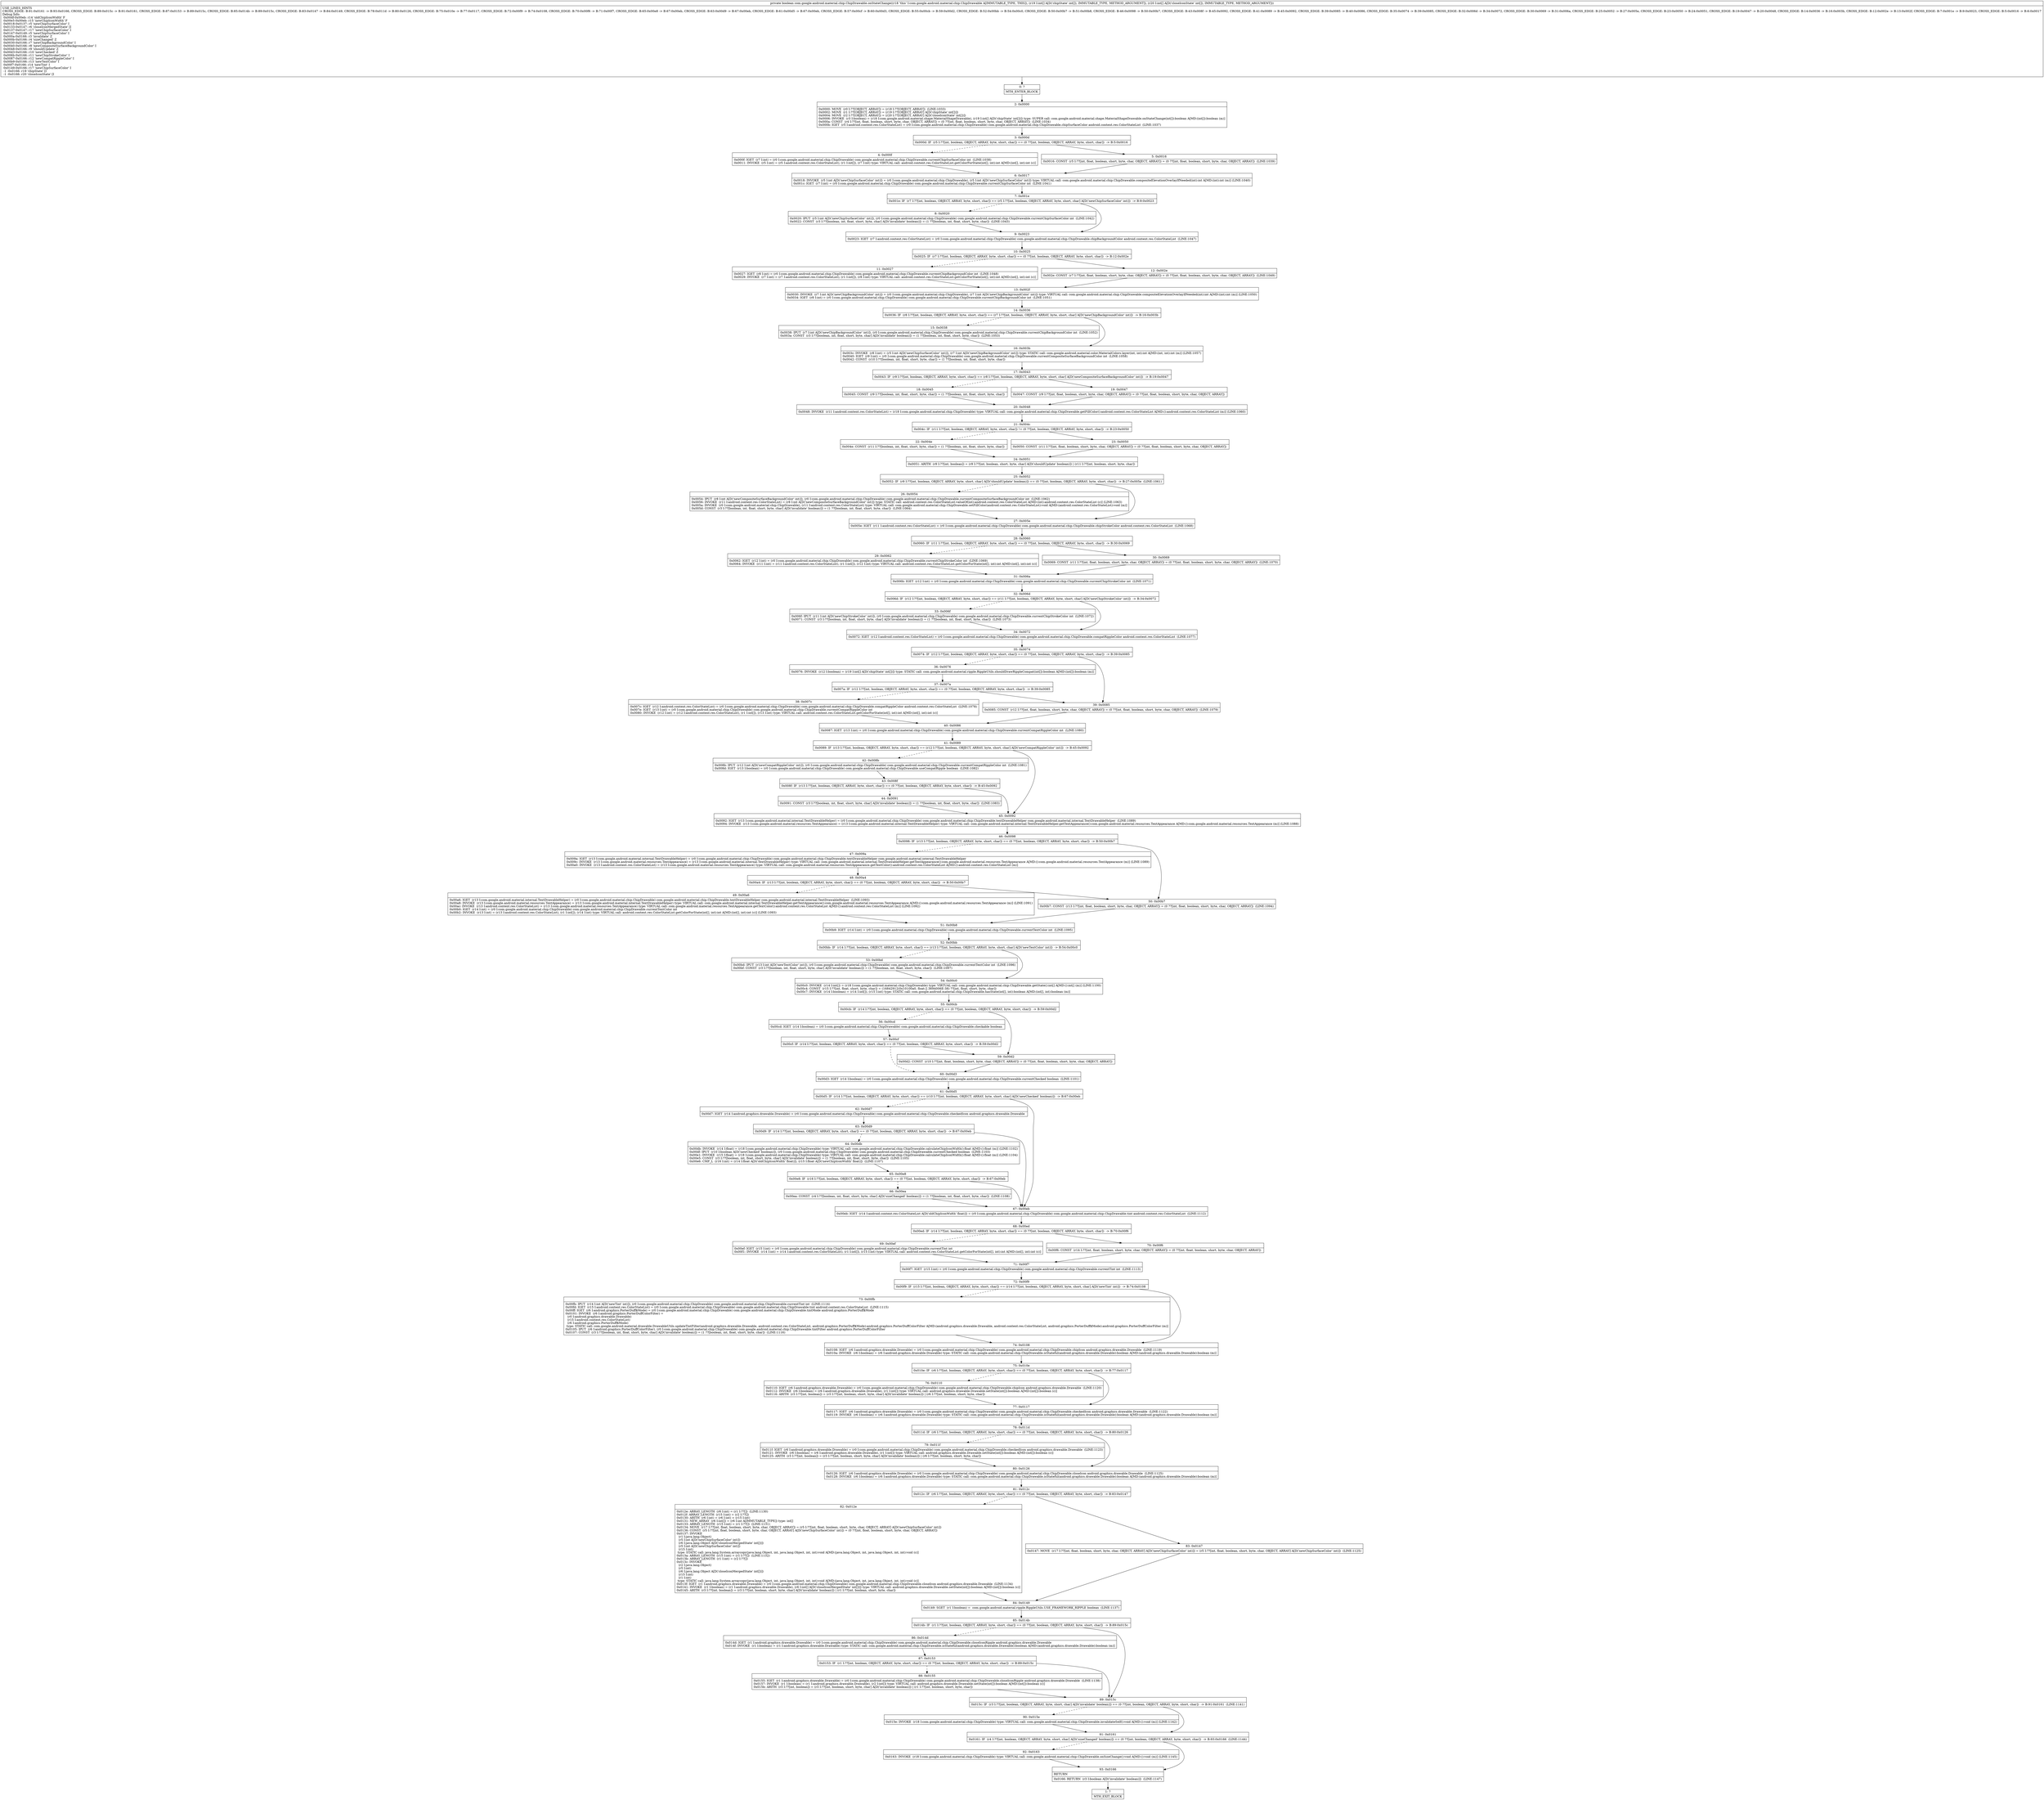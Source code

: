 digraph "CFG forcom.google.android.material.chip.ChipDrawable.onStateChange([I[I)Z" {
Node_0 [shape=record,label="{0\:\ ?|MTH_ENTER_BLOCK\l}"];
Node_2 [shape=record,label="{2\:\ 0x0000|0x0000: MOVE  (r0 I:??[OBJECT, ARRAY]) = (r18 I:??[OBJECT, ARRAY])  (LINE:1033)\l0x0002: MOVE  (r1 I:??[OBJECT, ARRAY]) = (r19 I:??[OBJECT, ARRAY] A[D('chipState' int[])]) \l0x0004: MOVE  (r2 I:??[OBJECT, ARRAY]) = (r20 I:??[OBJECT, ARRAY] A[D('closeIconState' int[])]) \l0x0006: INVOKE  (r3 I:boolean) = (r18 I:com.google.android.material.shape.MaterialShapeDrawable), (r19 I:int[] A[D('chipState' int[])]) type: SUPER call: com.google.android.material.shape.MaterialShapeDrawable.onStateChange(int[]):boolean A[MD:(int[]):boolean (m)]\l0x000a: CONST  (r4 I:??[int, float, boolean, short, byte, char, OBJECT, ARRAY]) = (0 ??[int, float, boolean, short, byte, char, OBJECT, ARRAY])  (LINE:1034)\l0x000b: IGET  (r5 I:android.content.res.ColorStateList) = (r0 I:com.google.android.material.chip.ChipDrawable) com.google.android.material.chip.ChipDrawable.chipSurfaceColor android.content.res.ColorStateList  (LINE:1037)\l}"];
Node_3 [shape=record,label="{3\:\ 0x000d|0x000d: IF  (r5 I:??[int, boolean, OBJECT, ARRAY, byte, short, char]) == (0 ??[int, boolean, OBJECT, ARRAY, byte, short, char])  \-\> B:5:0x0016 \l}"];
Node_4 [shape=record,label="{4\:\ 0x000f|0x000f: IGET  (r7 I:int) = (r0 I:com.google.android.material.chip.ChipDrawable) com.google.android.material.chip.ChipDrawable.currentChipSurfaceColor int  (LINE:1038)\l0x0011: INVOKE  (r5 I:int) = (r5 I:android.content.res.ColorStateList), (r1 I:int[]), (r7 I:int) type: VIRTUAL call: android.content.res.ColorStateList.getColorForState(int[], int):int A[MD:(int[], int):int (c)]\l}"];
Node_6 [shape=record,label="{6\:\ 0x0017|0x0018: INVOKE  (r5 I:int A[D('newChipSurfaceColor' int)]) = (r0 I:com.google.android.material.chip.ChipDrawable), (r5 I:int A[D('newChipSurfaceColor' int)]) type: VIRTUAL call: com.google.android.material.chip.ChipDrawable.compositeElevationOverlayIfNeeded(int):int A[MD:(int):int (m)] (LINE:1040)\l0x001c: IGET  (r7 I:int) = (r0 I:com.google.android.material.chip.ChipDrawable) com.google.android.material.chip.ChipDrawable.currentChipSurfaceColor int  (LINE:1041)\l}"];
Node_7 [shape=record,label="{7\:\ 0x001e|0x001e: IF  (r7 I:??[int, boolean, OBJECT, ARRAY, byte, short, char]) == (r5 I:??[int, boolean, OBJECT, ARRAY, byte, short, char] A[D('newChipSurfaceColor' int)])  \-\> B:9:0x0023 \l}"];
Node_8 [shape=record,label="{8\:\ 0x0020|0x0020: IPUT  (r5 I:int A[D('newChipSurfaceColor' int)]), (r0 I:com.google.android.material.chip.ChipDrawable) com.google.android.material.chip.ChipDrawable.currentChipSurfaceColor int  (LINE:1042)\l0x0022: CONST  (r3 I:??[boolean, int, float, short, byte, char] A[D('invalidate' boolean)]) = (1 ??[boolean, int, float, short, byte, char])  (LINE:1043)\l}"];
Node_9 [shape=record,label="{9\:\ 0x0023|0x0023: IGET  (r7 I:android.content.res.ColorStateList) = (r0 I:com.google.android.material.chip.ChipDrawable) com.google.android.material.chip.ChipDrawable.chipBackgroundColor android.content.res.ColorStateList  (LINE:1047)\l}"];
Node_10 [shape=record,label="{10\:\ 0x0025|0x0025: IF  (r7 I:??[int, boolean, OBJECT, ARRAY, byte, short, char]) == (0 ??[int, boolean, OBJECT, ARRAY, byte, short, char])  \-\> B:12:0x002e \l}"];
Node_11 [shape=record,label="{11\:\ 0x0027|0x0027: IGET  (r8 I:int) = (r0 I:com.google.android.material.chip.ChipDrawable) com.google.android.material.chip.ChipDrawable.currentChipBackgroundColor int  (LINE:1048)\l0x0029: INVOKE  (r7 I:int) = (r7 I:android.content.res.ColorStateList), (r1 I:int[]), (r8 I:int) type: VIRTUAL call: android.content.res.ColorStateList.getColorForState(int[], int):int A[MD:(int[], int):int (c)]\l}"];
Node_13 [shape=record,label="{13\:\ 0x002f|0x0030: INVOKE  (r7 I:int A[D('newChipBackgroundColor' int)]) = (r0 I:com.google.android.material.chip.ChipDrawable), (r7 I:int A[D('newChipBackgroundColor' int)]) type: VIRTUAL call: com.google.android.material.chip.ChipDrawable.compositeElevationOverlayIfNeeded(int):int A[MD:(int):int (m)] (LINE:1050)\l0x0034: IGET  (r8 I:int) = (r0 I:com.google.android.material.chip.ChipDrawable) com.google.android.material.chip.ChipDrawable.currentChipBackgroundColor int  (LINE:1051)\l}"];
Node_14 [shape=record,label="{14\:\ 0x0036|0x0036: IF  (r8 I:??[int, boolean, OBJECT, ARRAY, byte, short, char]) == (r7 I:??[int, boolean, OBJECT, ARRAY, byte, short, char] A[D('newChipBackgroundColor' int)])  \-\> B:16:0x003b \l}"];
Node_15 [shape=record,label="{15\:\ 0x0038|0x0038: IPUT  (r7 I:int A[D('newChipBackgroundColor' int)]), (r0 I:com.google.android.material.chip.ChipDrawable) com.google.android.material.chip.ChipDrawable.currentChipBackgroundColor int  (LINE:1052)\l0x003a: CONST  (r3 I:??[boolean, int, float, short, byte, char] A[D('invalidate' boolean)]) = (1 ??[boolean, int, float, short, byte, char])  (LINE:1053)\l}"];
Node_16 [shape=record,label="{16\:\ 0x003b|0x003c: INVOKE  (r8 I:int) = (r5 I:int A[D('newChipSurfaceColor' int)]), (r7 I:int A[D('newChipBackgroundColor' int)]) type: STATIC call: com.google.android.material.color.MaterialColors.layer(int, int):int A[MD:(int, int):int (m)] (LINE:1057)\l0x0040: IGET  (r9 I:int) = (r0 I:com.google.android.material.chip.ChipDrawable) com.google.android.material.chip.ChipDrawable.currentCompositeSurfaceBackgroundColor int  (LINE:1058)\l0x0042: CONST  (r10 I:??[boolean, int, float, short, byte, char]) = (1 ??[boolean, int, float, short, byte, char]) \l}"];
Node_17 [shape=record,label="{17\:\ 0x0043|0x0043: IF  (r9 I:??[int, boolean, OBJECT, ARRAY, byte, short, char]) == (r8 I:??[int, boolean, OBJECT, ARRAY, byte, short, char] A[D('newCompositeSurfaceBackgroundColor' int)])  \-\> B:19:0x0047 \l}"];
Node_18 [shape=record,label="{18\:\ 0x0045|0x0045: CONST  (r9 I:??[boolean, int, float, short, byte, char]) = (1 ??[boolean, int, float, short, byte, char]) \l}"];
Node_20 [shape=record,label="{20\:\ 0x0048|0x0048: INVOKE  (r11 I:android.content.res.ColorStateList) = (r18 I:com.google.android.material.chip.ChipDrawable) type: VIRTUAL call: com.google.android.material.chip.ChipDrawable.getFillColor():android.content.res.ColorStateList A[MD:():android.content.res.ColorStateList (m)] (LINE:1060)\l}"];
Node_21 [shape=record,label="{21\:\ 0x004c|0x004c: IF  (r11 I:??[int, boolean, OBJECT, ARRAY, byte, short, char]) != (0 ??[int, boolean, OBJECT, ARRAY, byte, short, char])  \-\> B:23:0x0050 \l}"];
Node_22 [shape=record,label="{22\:\ 0x004e|0x004e: CONST  (r11 I:??[boolean, int, float, short, byte, char]) = (1 ??[boolean, int, float, short, byte, char]) \l}"];
Node_24 [shape=record,label="{24\:\ 0x0051|0x0051: ARITH  (r9 I:??[int, boolean]) = (r9 I:??[int, boolean, short, byte, char] A[D('shouldUpdate' boolean)]) \| (r11 I:??[int, boolean, short, byte, char]) \l}"];
Node_25 [shape=record,label="{25\:\ 0x0052|0x0052: IF  (r9 I:??[int, boolean, OBJECT, ARRAY, byte, short, char] A[D('shouldUpdate' boolean)]) == (0 ??[int, boolean, OBJECT, ARRAY, byte, short, char])  \-\> B:27:0x005e  (LINE:1061)\l}"];
Node_26 [shape=record,label="{26\:\ 0x0054|0x0054: IPUT  (r8 I:int A[D('newCompositeSurfaceBackgroundColor' int)]), (r0 I:com.google.android.material.chip.ChipDrawable) com.google.android.material.chip.ChipDrawable.currentCompositeSurfaceBackgroundColor int  (LINE:1062)\l0x0056: INVOKE  (r11 I:android.content.res.ColorStateList) = (r8 I:int A[D('newCompositeSurfaceBackgroundColor' int)]) type: STATIC call: android.content.res.ColorStateList.valueOf(int):android.content.res.ColorStateList A[MD:(int):android.content.res.ColorStateList (c)] (LINE:1063)\l0x005a: INVOKE  (r0 I:com.google.android.material.chip.ChipDrawable), (r11 I:android.content.res.ColorStateList) type: VIRTUAL call: com.google.android.material.chip.ChipDrawable.setFillColor(android.content.res.ColorStateList):void A[MD:(android.content.res.ColorStateList):void (m)]\l0x005d: CONST  (r3 I:??[boolean, int, float, short, byte, char] A[D('invalidate' boolean)]) = (1 ??[boolean, int, float, short, byte, char])  (LINE:1064)\l}"];
Node_27 [shape=record,label="{27\:\ 0x005e|0x005e: IGET  (r11 I:android.content.res.ColorStateList) = (r0 I:com.google.android.material.chip.ChipDrawable) com.google.android.material.chip.ChipDrawable.chipStrokeColor android.content.res.ColorStateList  (LINE:1068)\l}"];
Node_28 [shape=record,label="{28\:\ 0x0060|0x0060: IF  (r11 I:??[int, boolean, OBJECT, ARRAY, byte, short, char]) == (0 ??[int, boolean, OBJECT, ARRAY, byte, short, char])  \-\> B:30:0x0069 \l}"];
Node_29 [shape=record,label="{29\:\ 0x0062|0x0062: IGET  (r12 I:int) = (r0 I:com.google.android.material.chip.ChipDrawable) com.google.android.material.chip.ChipDrawable.currentChipStrokeColor int  (LINE:1069)\l0x0064: INVOKE  (r11 I:int) = (r11 I:android.content.res.ColorStateList), (r1 I:int[]), (r12 I:int) type: VIRTUAL call: android.content.res.ColorStateList.getColorForState(int[], int):int A[MD:(int[], int):int (c)]\l}"];
Node_31 [shape=record,label="{31\:\ 0x006a|0x006b: IGET  (r12 I:int) = (r0 I:com.google.android.material.chip.ChipDrawable) com.google.android.material.chip.ChipDrawable.currentChipStrokeColor int  (LINE:1071)\l}"];
Node_32 [shape=record,label="{32\:\ 0x006d|0x006d: IF  (r12 I:??[int, boolean, OBJECT, ARRAY, byte, short, char]) == (r11 I:??[int, boolean, OBJECT, ARRAY, byte, short, char] A[D('newChipStrokeColor' int)])  \-\> B:34:0x0072 \l}"];
Node_33 [shape=record,label="{33\:\ 0x006f|0x006f: IPUT  (r11 I:int A[D('newChipStrokeColor' int)]), (r0 I:com.google.android.material.chip.ChipDrawable) com.google.android.material.chip.ChipDrawable.currentChipStrokeColor int  (LINE:1072)\l0x0071: CONST  (r3 I:??[boolean, int, float, short, byte, char] A[D('invalidate' boolean)]) = (1 ??[boolean, int, float, short, byte, char])  (LINE:1073)\l}"];
Node_34 [shape=record,label="{34\:\ 0x0072|0x0072: IGET  (r12 I:android.content.res.ColorStateList) = (r0 I:com.google.android.material.chip.ChipDrawable) com.google.android.material.chip.ChipDrawable.compatRippleColor android.content.res.ColorStateList  (LINE:1077)\l}"];
Node_35 [shape=record,label="{35\:\ 0x0074|0x0074: IF  (r12 I:??[int, boolean, OBJECT, ARRAY, byte, short, char]) == (0 ??[int, boolean, OBJECT, ARRAY, byte, short, char])  \-\> B:39:0x0085 \l}"];
Node_36 [shape=record,label="{36\:\ 0x0076|0x0076: INVOKE  (r12 I:boolean) = (r19 I:int[] A[D('chipState' int[])]) type: STATIC call: com.google.android.material.ripple.RippleUtils.shouldDrawRippleCompat(int[]):boolean A[MD:(int[]):boolean (m)]\l}"];
Node_37 [shape=record,label="{37\:\ 0x007a|0x007a: IF  (r12 I:??[int, boolean, OBJECT, ARRAY, byte, short, char]) == (0 ??[int, boolean, OBJECT, ARRAY, byte, short, char])  \-\> B:39:0x0085 \l}"];
Node_38 [shape=record,label="{38\:\ 0x007c|0x007c: IGET  (r12 I:android.content.res.ColorStateList) = (r0 I:com.google.android.material.chip.ChipDrawable) com.google.android.material.chip.ChipDrawable.compatRippleColor android.content.res.ColorStateList  (LINE:1078)\l0x007e: IGET  (r13 I:int) = (r0 I:com.google.android.material.chip.ChipDrawable) com.google.android.material.chip.ChipDrawable.currentCompatRippleColor int \l0x0080: INVOKE  (r12 I:int) = (r12 I:android.content.res.ColorStateList), (r1 I:int[]), (r13 I:int) type: VIRTUAL call: android.content.res.ColorStateList.getColorForState(int[], int):int A[MD:(int[], int):int (c)]\l}"];
Node_40 [shape=record,label="{40\:\ 0x0086|0x0087: IGET  (r13 I:int) = (r0 I:com.google.android.material.chip.ChipDrawable) com.google.android.material.chip.ChipDrawable.currentCompatRippleColor int  (LINE:1080)\l}"];
Node_41 [shape=record,label="{41\:\ 0x0089|0x0089: IF  (r13 I:??[int, boolean, OBJECT, ARRAY, byte, short, char]) == (r12 I:??[int, boolean, OBJECT, ARRAY, byte, short, char] A[D('newCompatRippleColor' int)])  \-\> B:45:0x0092 \l}"];
Node_42 [shape=record,label="{42\:\ 0x008b|0x008b: IPUT  (r12 I:int A[D('newCompatRippleColor' int)]), (r0 I:com.google.android.material.chip.ChipDrawable) com.google.android.material.chip.ChipDrawable.currentCompatRippleColor int  (LINE:1081)\l0x008d: IGET  (r13 I:boolean) = (r0 I:com.google.android.material.chip.ChipDrawable) com.google.android.material.chip.ChipDrawable.useCompatRipple boolean  (LINE:1082)\l}"];
Node_43 [shape=record,label="{43\:\ 0x008f|0x008f: IF  (r13 I:??[int, boolean, OBJECT, ARRAY, byte, short, char]) == (0 ??[int, boolean, OBJECT, ARRAY, byte, short, char])  \-\> B:45:0x0092 \l}"];
Node_44 [shape=record,label="{44\:\ 0x0091|0x0091: CONST  (r3 I:??[boolean, int, float, short, byte, char] A[D('invalidate' boolean)]) = (1 ??[boolean, int, float, short, byte, char])  (LINE:1083)\l}"];
Node_45 [shape=record,label="{45\:\ 0x0092|0x0092: IGET  (r13 I:com.google.android.material.internal.TextDrawableHelper) = (r0 I:com.google.android.material.chip.ChipDrawable) com.google.android.material.chip.ChipDrawable.textDrawableHelper com.google.android.material.internal.TextDrawableHelper  (LINE:1089)\l0x0094: INVOKE  (r13 I:com.google.android.material.resources.TextAppearance) = (r13 I:com.google.android.material.internal.TextDrawableHelper) type: VIRTUAL call: com.google.android.material.internal.TextDrawableHelper.getTextAppearance():com.google.android.material.resources.TextAppearance A[MD:():com.google.android.material.resources.TextAppearance (m)] (LINE:1088)\l}"];
Node_46 [shape=record,label="{46\:\ 0x0098|0x0098: IF  (r13 I:??[int, boolean, OBJECT, ARRAY, byte, short, char]) == (0 ??[int, boolean, OBJECT, ARRAY, byte, short, char])  \-\> B:50:0x00b7 \l}"];
Node_47 [shape=record,label="{47\:\ 0x009a|0x009a: IGET  (r13 I:com.google.android.material.internal.TextDrawableHelper) = (r0 I:com.google.android.material.chip.ChipDrawable) com.google.android.material.chip.ChipDrawable.textDrawableHelper com.google.android.material.internal.TextDrawableHelper \l0x009c: INVOKE  (r13 I:com.google.android.material.resources.TextAppearance) = (r13 I:com.google.android.material.internal.TextDrawableHelper) type: VIRTUAL call: com.google.android.material.internal.TextDrawableHelper.getTextAppearance():com.google.android.material.resources.TextAppearance A[MD:():com.google.android.material.resources.TextAppearance (m)] (LINE:1089)\l0x00a0: INVOKE  (r13 I:android.content.res.ColorStateList) = (r13 I:com.google.android.material.resources.TextAppearance) type: VIRTUAL call: com.google.android.material.resources.TextAppearance.getTextColor():android.content.res.ColorStateList A[MD:():android.content.res.ColorStateList (m)]\l}"];
Node_48 [shape=record,label="{48\:\ 0x00a4|0x00a4: IF  (r13 I:??[int, boolean, OBJECT, ARRAY, byte, short, char]) == (0 ??[int, boolean, OBJECT, ARRAY, byte, short, char])  \-\> B:50:0x00b7 \l}"];
Node_49 [shape=record,label="{49\:\ 0x00a6|0x00a6: IGET  (r13 I:com.google.android.material.internal.TextDrawableHelper) = (r0 I:com.google.android.material.chip.ChipDrawable) com.google.android.material.chip.ChipDrawable.textDrawableHelper com.google.android.material.internal.TextDrawableHelper  (LINE:1093)\l0x00a8: INVOKE  (r13 I:com.google.android.material.resources.TextAppearance) = (r13 I:com.google.android.material.internal.TextDrawableHelper) type: VIRTUAL call: com.google.android.material.internal.TextDrawableHelper.getTextAppearance():com.google.android.material.resources.TextAppearance A[MD:():com.google.android.material.resources.TextAppearance (m)] (LINE:1091)\l0x00ac: INVOKE  (r13 I:android.content.res.ColorStateList) = (r13 I:com.google.android.material.resources.TextAppearance) type: VIRTUAL call: com.google.android.material.resources.TextAppearance.getTextColor():android.content.res.ColorStateList A[MD:():android.content.res.ColorStateList (m)] (LINE:1092)\l0x00b0: IGET  (r14 I:int) = (r0 I:com.google.android.material.chip.ChipDrawable) com.google.android.material.chip.ChipDrawable.currentTextColor int \l0x00b2: INVOKE  (r13 I:int) = (r13 I:android.content.res.ColorStateList), (r1 I:int[]), (r14 I:int) type: VIRTUAL call: android.content.res.ColorStateList.getColorForState(int[], int):int A[MD:(int[], int):int (c)] (LINE:1093)\l}"];
Node_51 [shape=record,label="{51\:\ 0x00b8|0x00b9: IGET  (r14 I:int) = (r0 I:com.google.android.material.chip.ChipDrawable) com.google.android.material.chip.ChipDrawable.currentTextColor int  (LINE:1095)\l}"];
Node_52 [shape=record,label="{52\:\ 0x00bb|0x00bb: IF  (r14 I:??[int, boolean, OBJECT, ARRAY, byte, short, char]) == (r13 I:??[int, boolean, OBJECT, ARRAY, byte, short, char] A[D('newTextColor' int)])  \-\> B:54:0x00c0 \l}"];
Node_53 [shape=record,label="{53\:\ 0x00bd|0x00bd: IPUT  (r13 I:int A[D('newTextColor' int)]), (r0 I:com.google.android.material.chip.ChipDrawable) com.google.android.material.chip.ChipDrawable.currentTextColor int  (LINE:1096)\l0x00bf: CONST  (r3 I:??[boolean, int, float, short, byte, char] A[D('invalidate' boolean)]) = (1 ??[boolean, int, float, short, byte, char])  (LINE:1097)\l}"];
Node_54 [shape=record,label="{54\:\ 0x00c0|0x00c0: INVOKE  (r14 I:int[]) = (r18 I:com.google.android.material.chip.ChipDrawable) type: VIRTUAL call: com.google.android.material.chip.ChipDrawable.getState():int[] A[MD:():int[] (m)] (LINE:1100)\l0x00c4: CONST  (r15 I:??[int, float, short, byte, char]) = (16842912(0x10100a0, float:2.3694006E\-38) ??[int, float, short, byte, char]) \l0x00c7: INVOKE  (r14 I:boolean) = (r14 I:int[]), (r15 I:int) type: STATIC call: com.google.android.material.chip.ChipDrawable.hasState(int[], int):boolean A[MD:(int[], int):boolean (m)]\l}"];
Node_55 [shape=record,label="{55\:\ 0x00cb|0x00cb: IF  (r14 I:??[int, boolean, OBJECT, ARRAY, byte, short, char]) == (0 ??[int, boolean, OBJECT, ARRAY, byte, short, char])  \-\> B:59:0x00d2 \l}"];
Node_56 [shape=record,label="{56\:\ 0x00cd|0x00cd: IGET  (r14 I:boolean) = (r0 I:com.google.android.material.chip.ChipDrawable) com.google.android.material.chip.ChipDrawable.checkable boolean \l}"];
Node_57 [shape=record,label="{57\:\ 0x00cf|0x00cf: IF  (r14 I:??[int, boolean, OBJECT, ARRAY, byte, short, char]) == (0 ??[int, boolean, OBJECT, ARRAY, byte, short, char])  \-\> B:59:0x00d2 \l}"];
Node_60 [shape=record,label="{60\:\ 0x00d3|0x00d3: IGET  (r14 I:boolean) = (r0 I:com.google.android.material.chip.ChipDrawable) com.google.android.material.chip.ChipDrawable.currentChecked boolean  (LINE:1101)\l}"];
Node_61 [shape=record,label="{61\:\ 0x00d5|0x00d5: IF  (r14 I:??[int, boolean, OBJECT, ARRAY, byte, short, char]) == (r10 I:??[int, boolean, OBJECT, ARRAY, byte, short, char] A[D('newChecked' boolean)])  \-\> B:67:0x00eb \l}"];
Node_62 [shape=record,label="{62\:\ 0x00d7|0x00d7: IGET  (r14 I:android.graphics.drawable.Drawable) = (r0 I:com.google.android.material.chip.ChipDrawable) com.google.android.material.chip.ChipDrawable.checkedIcon android.graphics.drawable.Drawable \l}"];
Node_63 [shape=record,label="{63\:\ 0x00d9|0x00d9: IF  (r14 I:??[int, boolean, OBJECT, ARRAY, byte, short, char]) == (0 ??[int, boolean, OBJECT, ARRAY, byte, short, char])  \-\> B:67:0x00eb \l}"];
Node_64 [shape=record,label="{64\:\ 0x00db|0x00db: INVOKE  (r14 I:float) = (r18 I:com.google.android.material.chip.ChipDrawable) type: VIRTUAL call: com.google.android.material.chip.ChipDrawable.calculateChipIconWidth():float A[MD:():float (m)] (LINE:1102)\l0x00df: IPUT  (r10 I:boolean A[D('newChecked' boolean)]), (r0 I:com.google.android.material.chip.ChipDrawable) com.google.android.material.chip.ChipDrawable.currentChecked boolean  (LINE:1103)\l0x00e1: INVOKE  (r15 I:float) = (r18 I:com.google.android.material.chip.ChipDrawable) type: VIRTUAL call: com.google.android.material.chip.ChipDrawable.calculateChipIconWidth():float A[MD:():float (m)] (LINE:1104)\l0x00e5: CONST  (r3 I:??[boolean, int, float, short, byte, char] A[D('invalidate' boolean)]) = (1 ??[boolean, int, float, short, byte, char])  (LINE:1105)\l0x00e6: CMP_L  (r16 I:int) = (r14 I:float A[D('oldChipIconWidth' float)]), (r15 I:float A[D('newChipIconWidth' float)])  (LINE:1107)\l}"];
Node_65 [shape=record,label="{65\:\ 0x00e8|0x00e8: IF  (r16 I:??[int, boolean, OBJECT, ARRAY, byte, short, char]) == (0 ??[int, boolean, OBJECT, ARRAY, byte, short, char])  \-\> B:67:0x00eb \l}"];
Node_66 [shape=record,label="{66\:\ 0x00ea|0x00ea: CONST  (r4 I:??[boolean, int, float, short, byte, char] A[D('sizeChanged' boolean)]) = (1 ??[boolean, int, float, short, byte, char])  (LINE:1108)\l}"];
Node_67 [shape=record,label="{67\:\ 0x00eb|0x00eb: IGET  (r14 I:android.content.res.ColorStateList A[D('oldChipIconWidth' float)]) = (r0 I:com.google.android.material.chip.ChipDrawable) com.google.android.material.chip.ChipDrawable.tint android.content.res.ColorStateList  (LINE:1112)\l}"];
Node_68 [shape=record,label="{68\:\ 0x00ed|0x00ed: IF  (r14 I:??[int, boolean, OBJECT, ARRAY, byte, short, char]) == (0 ??[int, boolean, OBJECT, ARRAY, byte, short, char])  \-\> B:70:0x00f6 \l}"];
Node_69 [shape=record,label="{69\:\ 0x00ef|0x00ef: IGET  (r15 I:int) = (r0 I:com.google.android.material.chip.ChipDrawable) com.google.android.material.chip.ChipDrawable.currentTint int \l0x00f1: INVOKE  (r14 I:int) = (r14 I:android.content.res.ColorStateList), (r1 I:int[]), (r15 I:int) type: VIRTUAL call: android.content.res.ColorStateList.getColorForState(int[], int):int A[MD:(int[], int):int (c)]\l}"];
Node_71 [shape=record,label="{71\:\ 0x00f7|0x00f7: IGET  (r15 I:int) = (r0 I:com.google.android.material.chip.ChipDrawable) com.google.android.material.chip.ChipDrawable.currentTint int  (LINE:1113)\l}"];
Node_72 [shape=record,label="{72\:\ 0x00f9|0x00f9: IF  (r15 I:??[int, boolean, OBJECT, ARRAY, byte, short, char]) == (r14 I:??[int, boolean, OBJECT, ARRAY, byte, short, char] A[D('newTint' int)])  \-\> B:74:0x0108 \l}"];
Node_73 [shape=record,label="{73\:\ 0x00fb|0x00fb: IPUT  (r14 I:int A[D('newTint' int)]), (r0 I:com.google.android.material.chip.ChipDrawable) com.google.android.material.chip.ChipDrawable.currentTint int  (LINE:1114)\l0x00fd: IGET  (r15 I:android.content.res.ColorStateList) = (r0 I:com.google.android.material.chip.ChipDrawable) com.google.android.material.chip.ChipDrawable.tint android.content.res.ColorStateList  (LINE:1115)\l0x00ff: IGET  (r6 I:android.graphics.PorterDuff$Mode) = (r0 I:com.google.android.material.chip.ChipDrawable) com.google.android.material.chip.ChipDrawable.tintMode android.graphics.PorterDuff$Mode \l0x0101: INVOKE  (r6 I:android.graphics.PorterDuffColorFilter) = \l  (r0 I:android.graphics.drawable.Drawable)\l  (r15 I:android.content.res.ColorStateList)\l  (r6 I:android.graphics.PorterDuff$Mode)\l type: STATIC call: com.google.android.material.drawable.DrawableUtils.updateTintFilter(android.graphics.drawable.Drawable, android.content.res.ColorStateList, android.graphics.PorterDuff$Mode):android.graphics.PorterDuffColorFilter A[MD:(android.graphics.drawable.Drawable, android.content.res.ColorStateList, android.graphics.PorterDuff$Mode):android.graphics.PorterDuffColorFilter (m)]\l0x0105: IPUT  (r6 I:android.graphics.PorterDuffColorFilter), (r0 I:com.google.android.material.chip.ChipDrawable) com.google.android.material.chip.ChipDrawable.tintFilter android.graphics.PorterDuffColorFilter \l0x0107: CONST  (r3 I:??[boolean, int, float, short, byte, char] A[D('invalidate' boolean)]) = (1 ??[boolean, int, float, short, byte, char])  (LINE:1116)\l}"];
Node_74 [shape=record,label="{74\:\ 0x0108|0x0108: IGET  (r6 I:android.graphics.drawable.Drawable) = (r0 I:com.google.android.material.chip.ChipDrawable) com.google.android.material.chip.ChipDrawable.chipIcon android.graphics.drawable.Drawable  (LINE:1119)\l0x010a: INVOKE  (r6 I:boolean) = (r6 I:android.graphics.drawable.Drawable) type: STATIC call: com.google.android.material.chip.ChipDrawable.isStateful(android.graphics.drawable.Drawable):boolean A[MD:(android.graphics.drawable.Drawable):boolean (m)]\l}"];
Node_75 [shape=record,label="{75\:\ 0x010e|0x010e: IF  (r6 I:??[int, boolean, OBJECT, ARRAY, byte, short, char]) == (0 ??[int, boolean, OBJECT, ARRAY, byte, short, char])  \-\> B:77:0x0117 \l}"];
Node_76 [shape=record,label="{76\:\ 0x0110|0x0110: IGET  (r6 I:android.graphics.drawable.Drawable) = (r0 I:com.google.android.material.chip.ChipDrawable) com.google.android.material.chip.ChipDrawable.chipIcon android.graphics.drawable.Drawable  (LINE:1120)\l0x0112: INVOKE  (r6 I:boolean) = (r6 I:android.graphics.drawable.Drawable), (r1 I:int[]) type: VIRTUAL call: android.graphics.drawable.Drawable.setState(int[]):boolean A[MD:(int[]):boolean (c)]\l0x0116: ARITH  (r3 I:??[int, boolean]) = (r3 I:??[int, boolean, short, byte, char] A[D('invalidate' boolean)]) \| (r6 I:??[int, boolean, short, byte, char]) \l}"];
Node_77 [shape=record,label="{77\:\ 0x0117|0x0117: IGET  (r6 I:android.graphics.drawable.Drawable) = (r0 I:com.google.android.material.chip.ChipDrawable) com.google.android.material.chip.ChipDrawable.checkedIcon android.graphics.drawable.Drawable  (LINE:1122)\l0x0119: INVOKE  (r6 I:boolean) = (r6 I:android.graphics.drawable.Drawable) type: STATIC call: com.google.android.material.chip.ChipDrawable.isStateful(android.graphics.drawable.Drawable):boolean A[MD:(android.graphics.drawable.Drawable):boolean (m)]\l}"];
Node_78 [shape=record,label="{78\:\ 0x011d|0x011d: IF  (r6 I:??[int, boolean, OBJECT, ARRAY, byte, short, char]) == (0 ??[int, boolean, OBJECT, ARRAY, byte, short, char])  \-\> B:80:0x0126 \l}"];
Node_79 [shape=record,label="{79\:\ 0x011f|0x011f: IGET  (r6 I:android.graphics.drawable.Drawable) = (r0 I:com.google.android.material.chip.ChipDrawable) com.google.android.material.chip.ChipDrawable.checkedIcon android.graphics.drawable.Drawable  (LINE:1123)\l0x0121: INVOKE  (r6 I:boolean) = (r6 I:android.graphics.drawable.Drawable), (r1 I:int[]) type: VIRTUAL call: android.graphics.drawable.Drawable.setState(int[]):boolean A[MD:(int[]):boolean (c)]\l0x0125: ARITH  (r3 I:??[int, boolean]) = (r3 I:??[int, boolean, short, byte, char] A[D('invalidate' boolean)]) \| (r6 I:??[int, boolean, short, byte, char]) \l}"];
Node_80 [shape=record,label="{80\:\ 0x0126|0x0126: IGET  (r6 I:android.graphics.drawable.Drawable) = (r0 I:com.google.android.material.chip.ChipDrawable) com.google.android.material.chip.ChipDrawable.closeIcon android.graphics.drawable.Drawable  (LINE:1125)\l0x0128: INVOKE  (r6 I:boolean) = (r6 I:android.graphics.drawable.Drawable) type: STATIC call: com.google.android.material.chip.ChipDrawable.isStateful(android.graphics.drawable.Drawable):boolean A[MD:(android.graphics.drawable.Drawable):boolean (m)]\l}"];
Node_81 [shape=record,label="{81\:\ 0x012c|0x012c: IF  (r6 I:??[int, boolean, OBJECT, ARRAY, byte, short, char]) == (0 ??[int, boolean, OBJECT, ARRAY, byte, short, char])  \-\> B:83:0x0147 \l}"];
Node_82 [shape=record,label="{82\:\ 0x012e|0x012e: ARRAY_LENGTH  (r6 I:int) = (r1 I:??[])  (LINE:1130)\l0x012f: ARRAY_LENGTH  (r15 I:int) = (r2 I:??[]) \l0x0130: ARITH  (r6 I:int) = (r6 I:int) + (r15 I:int) \l0x0131: NEW_ARRAY  (r6 I:int[]) = (r6 I:int A[IMMUTABLE_TYPE]) type: int[] \l0x0133: ARRAY_LENGTH  (r15 I:int) = (r1 I:??[])  (LINE:1131)\l0x0134: MOVE  (r17 I:??[int, float, boolean, short, byte, char, OBJECT, ARRAY]) = (r5 I:??[int, float, boolean, short, byte, char, OBJECT, ARRAY] A[D('newChipSurfaceColor' int)]) \l0x0136: CONST  (r5 I:??[int, float, boolean, short, byte, char, OBJECT, ARRAY] A[D('newChipSurfaceColor' int)]) = (0 ??[int, float, boolean, short, byte, char, OBJECT, ARRAY]) \l0x0137: INVOKE  \l  (r1 I:java.lang.Object)\l  (r5 I:int A[D('newChipSurfaceColor' int)])\l  (r6 I:java.lang.Object A[D('closeIconMergedState' int[])])\l  (r5 I:int A[D('newChipSurfaceColor' int)])\l  (r15 I:int)\l type: STATIC call: java.lang.System.arraycopy(java.lang.Object, int, java.lang.Object, int, int):void A[MD:(java.lang.Object, int, java.lang.Object, int, int):void (c)]\l0x013a: ARRAY_LENGTH  (r15 I:int) = (r1 I:??[])  (LINE:1132)\l0x013b: ARRAY_LENGTH  (r1 I:int) = (r2 I:??[]) \l0x013c: INVOKE  \l  (r2 I:java.lang.Object)\l  (r5 I:int)\l  (r6 I:java.lang.Object A[D('closeIconMergedState' int[])])\l  (r15 I:int)\l  (r1 I:int)\l type: STATIC call: java.lang.System.arraycopy(java.lang.Object, int, java.lang.Object, int, int):void A[MD:(java.lang.Object, int, java.lang.Object, int, int):void (c)]\l0x013f: IGET  (r1 I:android.graphics.drawable.Drawable) = (r0 I:com.google.android.material.chip.ChipDrawable) com.google.android.material.chip.ChipDrawable.closeIcon android.graphics.drawable.Drawable  (LINE:1134)\l0x0141: INVOKE  (r1 I:boolean) = (r1 I:android.graphics.drawable.Drawable), (r6 I:int[] A[D('closeIconMergedState' int[])]) type: VIRTUAL call: android.graphics.drawable.Drawable.setState(int[]):boolean A[MD:(int[]):boolean (c)]\l0x0145: ARITH  (r3 I:??[int, boolean]) = (r3 I:??[int, boolean, short, byte, char] A[D('invalidate' boolean)]) \| (r1 I:??[int, boolean, short, byte, char]) \l}"];
Node_84 [shape=record,label="{84\:\ 0x0149|0x0149: SGET  (r1 I:boolean) =  com.google.android.material.ripple.RippleUtils.USE_FRAMEWORK_RIPPLE boolean  (LINE:1137)\l}"];
Node_85 [shape=record,label="{85\:\ 0x014b|0x014b: IF  (r1 I:??[int, boolean, OBJECT, ARRAY, byte, short, char]) == (0 ??[int, boolean, OBJECT, ARRAY, byte, short, char])  \-\> B:89:0x015c \l}"];
Node_86 [shape=record,label="{86\:\ 0x014d|0x014d: IGET  (r1 I:android.graphics.drawable.Drawable) = (r0 I:com.google.android.material.chip.ChipDrawable) com.google.android.material.chip.ChipDrawable.closeIconRipple android.graphics.drawable.Drawable \l0x014f: INVOKE  (r1 I:boolean) = (r1 I:android.graphics.drawable.Drawable) type: STATIC call: com.google.android.material.chip.ChipDrawable.isStateful(android.graphics.drawable.Drawable):boolean A[MD:(android.graphics.drawable.Drawable):boolean (m)]\l}"];
Node_87 [shape=record,label="{87\:\ 0x0153|0x0153: IF  (r1 I:??[int, boolean, OBJECT, ARRAY, byte, short, char]) == (0 ??[int, boolean, OBJECT, ARRAY, byte, short, char])  \-\> B:89:0x015c \l}"];
Node_88 [shape=record,label="{88\:\ 0x0155|0x0155: IGET  (r1 I:android.graphics.drawable.Drawable) = (r0 I:com.google.android.material.chip.ChipDrawable) com.google.android.material.chip.ChipDrawable.closeIconRipple android.graphics.drawable.Drawable  (LINE:1138)\l0x0157: INVOKE  (r1 I:boolean) = (r1 I:android.graphics.drawable.Drawable), (r2 I:int[]) type: VIRTUAL call: android.graphics.drawable.Drawable.setState(int[]):boolean A[MD:(int[]):boolean (c)]\l0x015b: ARITH  (r3 I:??[int, boolean]) = (r3 I:??[int, boolean, short, byte, char] A[D('invalidate' boolean)]) \| (r1 I:??[int, boolean, short, byte, char]) \l}"];
Node_89 [shape=record,label="{89\:\ 0x015c|0x015c: IF  (r3 I:??[int, boolean, OBJECT, ARRAY, byte, short, char] A[D('invalidate' boolean)]) == (0 ??[int, boolean, OBJECT, ARRAY, byte, short, char])  \-\> B:91:0x0161  (LINE:1141)\l}"];
Node_90 [shape=record,label="{90\:\ 0x015e|0x015e: INVOKE  (r18 I:com.google.android.material.chip.ChipDrawable) type: VIRTUAL call: com.google.android.material.chip.ChipDrawable.invalidateSelf():void A[MD:():void (m)] (LINE:1142)\l}"];
Node_91 [shape=record,label="{91\:\ 0x0161|0x0161: IF  (r4 I:??[int, boolean, OBJECT, ARRAY, byte, short, char] A[D('sizeChanged' boolean)]) == (0 ??[int, boolean, OBJECT, ARRAY, byte, short, char])  \-\> B:93:0x0166  (LINE:1144)\l}"];
Node_92 [shape=record,label="{92\:\ 0x0163|0x0163: INVOKE  (r18 I:com.google.android.material.chip.ChipDrawable) type: VIRTUAL call: com.google.android.material.chip.ChipDrawable.onSizeChange():void A[MD:():void (m)] (LINE:1145)\l}"];
Node_93 [shape=record,label="{93\:\ 0x0166|RETURN\l|0x0166: RETURN  (r3 I:boolean A[D('invalidate' boolean)])  (LINE:1147)\l}"];
Node_1 [shape=record,label="{1\:\ ?|MTH_EXIT_BLOCK\l}"];
Node_83 [shape=record,label="{83\:\ 0x0147|0x0147: MOVE  (r17 I:??[int, float, boolean, short, byte, char, OBJECT, ARRAY] A[D('newChipSurfaceColor' int)]) = (r5 I:??[int, float, boolean, short, byte, char, OBJECT, ARRAY] A[D('newChipSurfaceColor' int)])  (LINE:1125)\l}"];
Node_70 [shape=record,label="{70\:\ 0x00f6|0x00f6: CONST  (r14 I:??[int, float, boolean, short, byte, char, OBJECT, ARRAY]) = (0 ??[int, float, boolean, short, byte, char, OBJECT, ARRAY]) \l}"];
Node_59 [shape=record,label="{59\:\ 0x00d2|0x00d2: CONST  (r10 I:??[int, float, boolean, short, byte, char, OBJECT, ARRAY]) = (0 ??[int, float, boolean, short, byte, char, OBJECT, ARRAY]) \l}"];
Node_50 [shape=record,label="{50\:\ 0x00b7|0x00b7: CONST  (r13 I:??[int, float, boolean, short, byte, char, OBJECT, ARRAY]) = (0 ??[int, float, boolean, short, byte, char, OBJECT, ARRAY])  (LINE:1094)\l}"];
Node_39 [shape=record,label="{39\:\ 0x0085|0x0085: CONST  (r12 I:??[int, float, boolean, short, byte, char, OBJECT, ARRAY]) = (0 ??[int, float, boolean, short, byte, char, OBJECT, ARRAY])  (LINE:1079)\l}"];
Node_30 [shape=record,label="{30\:\ 0x0069|0x0069: CONST  (r11 I:??[int, float, boolean, short, byte, char, OBJECT, ARRAY]) = (0 ??[int, float, boolean, short, byte, char, OBJECT, ARRAY])  (LINE:1070)\l}"];
Node_23 [shape=record,label="{23\:\ 0x0050|0x0050: CONST  (r11 I:??[int, float, boolean, short, byte, char, OBJECT, ARRAY]) = (0 ??[int, float, boolean, short, byte, char, OBJECT, ARRAY]) \l}"];
Node_19 [shape=record,label="{19\:\ 0x0047|0x0047: CONST  (r9 I:??[int, float, boolean, short, byte, char, OBJECT, ARRAY]) = (0 ??[int, float, boolean, short, byte, char, OBJECT, ARRAY]) \l}"];
Node_12 [shape=record,label="{12\:\ 0x002e|0x002e: CONST  (r7 I:??[int, float, boolean, short, byte, char, OBJECT, ARRAY]) = (0 ??[int, float, boolean, short, byte, char, OBJECT, ARRAY])  (LINE:1049)\l}"];
Node_5 [shape=record,label="{5\:\ 0x0016|0x0016: CONST  (r5 I:??[int, float, boolean, short, byte, char, OBJECT, ARRAY]) = (0 ??[int, float, boolean, short, byte, char, OBJECT, ARRAY])  (LINE:1039)\l}"];
MethodNode[shape=record,label="{private boolean com.google.android.material.chip.ChipDrawable.onStateChange((r18 'this' I:com.google.android.material.chip.ChipDrawable A[IMMUTABLE_TYPE, THIS]), (r19 I:int[] A[D('chipState' int[]), IMMUTABLE_TYPE, METHOD_ARGUMENT]), (r20 I:int[] A[D('closeIconState' int[]), IMMUTABLE_TYPE, METHOD_ARGUMENT]))  | USE_LINES_HINTS\lCROSS_EDGE: B:91:0x0161 \-\> B:93:0x0166, CROSS_EDGE: B:89:0x015c \-\> B:91:0x0161, CROSS_EDGE: B:87:0x0153 \-\> B:89:0x015c, CROSS_EDGE: B:85:0x014b \-\> B:89:0x015c, CROSS_EDGE: B:83:0x0147 \-\> B:84:0x0149, CROSS_EDGE: B:78:0x011d \-\> B:80:0x0126, CROSS_EDGE: B:75:0x010e \-\> B:77:0x0117, CROSS_EDGE: B:72:0x00f9 \-\> B:74:0x0108, CROSS_EDGE: B:70:0x00f6 \-\> B:71:0x00f7, CROSS_EDGE: B:65:0x00e8 \-\> B:67:0x00eb, CROSS_EDGE: B:63:0x00d9 \-\> B:67:0x00eb, CROSS_EDGE: B:61:0x00d5 \-\> B:67:0x00eb, CROSS_EDGE: B:57:0x00cf \-\> B:60:0x00d3, CROSS_EDGE: B:55:0x00cb \-\> B:59:0x00d2, CROSS_EDGE: B:52:0x00bb \-\> B:54:0x00c0, CROSS_EDGE: B:50:0x00b7 \-\> B:51:0x00b8, CROSS_EDGE: B:46:0x0098 \-\> B:50:0x00b7, CROSS_EDGE: B:43:0x008f \-\> B:45:0x0092, CROSS_EDGE: B:41:0x0089 \-\> B:45:0x0092, CROSS_EDGE: B:39:0x0085 \-\> B:40:0x0086, CROSS_EDGE: B:35:0x0074 \-\> B:39:0x0085, CROSS_EDGE: B:32:0x006d \-\> B:34:0x0072, CROSS_EDGE: B:30:0x0069 \-\> B:31:0x006a, CROSS_EDGE: B:25:0x0052 \-\> B:27:0x005e, CROSS_EDGE: B:23:0x0050 \-\> B:24:0x0051, CROSS_EDGE: B:19:0x0047 \-\> B:20:0x0048, CROSS_EDGE: B:14:0x0036 \-\> B:16:0x003b, CROSS_EDGE: B:12:0x002e \-\> B:13:0x002f, CROSS_EDGE: B:7:0x001e \-\> B:9:0x0023, CROSS_EDGE: B:5:0x0016 \-\> B:6:0x0017\lDebug Info:\l  0x00df\-0x00eb: r14 'oldChipIconWidth' F\l  0x00e5\-0x00eb: r15 'newChipIconWidth' F\l  0x0018\-0x0137: r5 'newChipSurfaceColor' I\l  0x0133\-0x0147: r6 'closeIconMergedState' [I\l  0x0137\-0x0147: r17 'newChipSurfaceColor' I\l  0x0147\-0x0149: r5 'newChipSurfaceColor' I\l  0x000a\-0x0166: r3 'invalidate' Z\l  0x000b\-0x0166: r4 'sizeChanged' Z\l  0x0030\-0x0166: r7 'newChipBackgroundColor' I\l  0x0040\-0x0166: r8 'newCompositeSurfaceBackgroundColor' I\l  0x0048\-0x0166: r9 'shouldUpdate' Z\l  0x00d3\-0x0166: r10 'newChecked' Z\l  0x006b\-0x0166: r11 'newChipStrokeColor' I\l  0x0087\-0x0166: r12 'newCompatRippleColor' I\l  0x00b9\-0x0166: r13 'newTextColor' I\l  0x00f7\-0x0166: r14 'newTint' I\l  0x0149\-0x0166: r17 'newChipSurfaceColor' I\l  \-1 \-0x0166: r19 'chipState' [I\l  \-1 \-0x0166: r20 'closeIconState' [I\l}"];
MethodNode -> Node_0;Node_0 -> Node_2;
Node_2 -> Node_3;
Node_3 -> Node_4[style=dashed];
Node_3 -> Node_5;
Node_4 -> Node_6;
Node_6 -> Node_7;
Node_7 -> Node_8[style=dashed];
Node_7 -> Node_9;
Node_8 -> Node_9;
Node_9 -> Node_10;
Node_10 -> Node_11[style=dashed];
Node_10 -> Node_12;
Node_11 -> Node_13;
Node_13 -> Node_14;
Node_14 -> Node_15[style=dashed];
Node_14 -> Node_16;
Node_15 -> Node_16;
Node_16 -> Node_17;
Node_17 -> Node_18[style=dashed];
Node_17 -> Node_19;
Node_18 -> Node_20;
Node_20 -> Node_21;
Node_21 -> Node_22[style=dashed];
Node_21 -> Node_23;
Node_22 -> Node_24;
Node_24 -> Node_25;
Node_25 -> Node_26[style=dashed];
Node_25 -> Node_27;
Node_26 -> Node_27;
Node_27 -> Node_28;
Node_28 -> Node_29[style=dashed];
Node_28 -> Node_30;
Node_29 -> Node_31;
Node_31 -> Node_32;
Node_32 -> Node_33[style=dashed];
Node_32 -> Node_34;
Node_33 -> Node_34;
Node_34 -> Node_35;
Node_35 -> Node_36[style=dashed];
Node_35 -> Node_39;
Node_36 -> Node_37;
Node_37 -> Node_38[style=dashed];
Node_37 -> Node_39;
Node_38 -> Node_40;
Node_40 -> Node_41;
Node_41 -> Node_42[style=dashed];
Node_41 -> Node_45;
Node_42 -> Node_43;
Node_43 -> Node_44[style=dashed];
Node_43 -> Node_45;
Node_44 -> Node_45;
Node_45 -> Node_46;
Node_46 -> Node_47[style=dashed];
Node_46 -> Node_50;
Node_47 -> Node_48;
Node_48 -> Node_49[style=dashed];
Node_48 -> Node_50;
Node_49 -> Node_51;
Node_51 -> Node_52;
Node_52 -> Node_53[style=dashed];
Node_52 -> Node_54;
Node_53 -> Node_54;
Node_54 -> Node_55;
Node_55 -> Node_56[style=dashed];
Node_55 -> Node_59;
Node_56 -> Node_57;
Node_57 -> Node_59;
Node_57 -> Node_60[style=dashed];
Node_60 -> Node_61;
Node_61 -> Node_62[style=dashed];
Node_61 -> Node_67;
Node_62 -> Node_63;
Node_63 -> Node_64[style=dashed];
Node_63 -> Node_67;
Node_64 -> Node_65;
Node_65 -> Node_66[style=dashed];
Node_65 -> Node_67;
Node_66 -> Node_67;
Node_67 -> Node_68;
Node_68 -> Node_69[style=dashed];
Node_68 -> Node_70;
Node_69 -> Node_71;
Node_71 -> Node_72;
Node_72 -> Node_73[style=dashed];
Node_72 -> Node_74;
Node_73 -> Node_74;
Node_74 -> Node_75;
Node_75 -> Node_76[style=dashed];
Node_75 -> Node_77;
Node_76 -> Node_77;
Node_77 -> Node_78;
Node_78 -> Node_79[style=dashed];
Node_78 -> Node_80;
Node_79 -> Node_80;
Node_80 -> Node_81;
Node_81 -> Node_82[style=dashed];
Node_81 -> Node_83;
Node_82 -> Node_84;
Node_84 -> Node_85;
Node_85 -> Node_86[style=dashed];
Node_85 -> Node_89;
Node_86 -> Node_87;
Node_87 -> Node_88[style=dashed];
Node_87 -> Node_89;
Node_88 -> Node_89;
Node_89 -> Node_90[style=dashed];
Node_89 -> Node_91;
Node_90 -> Node_91;
Node_91 -> Node_92[style=dashed];
Node_91 -> Node_93;
Node_92 -> Node_93;
Node_93 -> Node_1;
Node_83 -> Node_84;
Node_70 -> Node_71;
Node_59 -> Node_60;
Node_50 -> Node_51;
Node_39 -> Node_40;
Node_30 -> Node_31;
Node_23 -> Node_24;
Node_19 -> Node_20;
Node_12 -> Node_13;
Node_5 -> Node_6;
}

